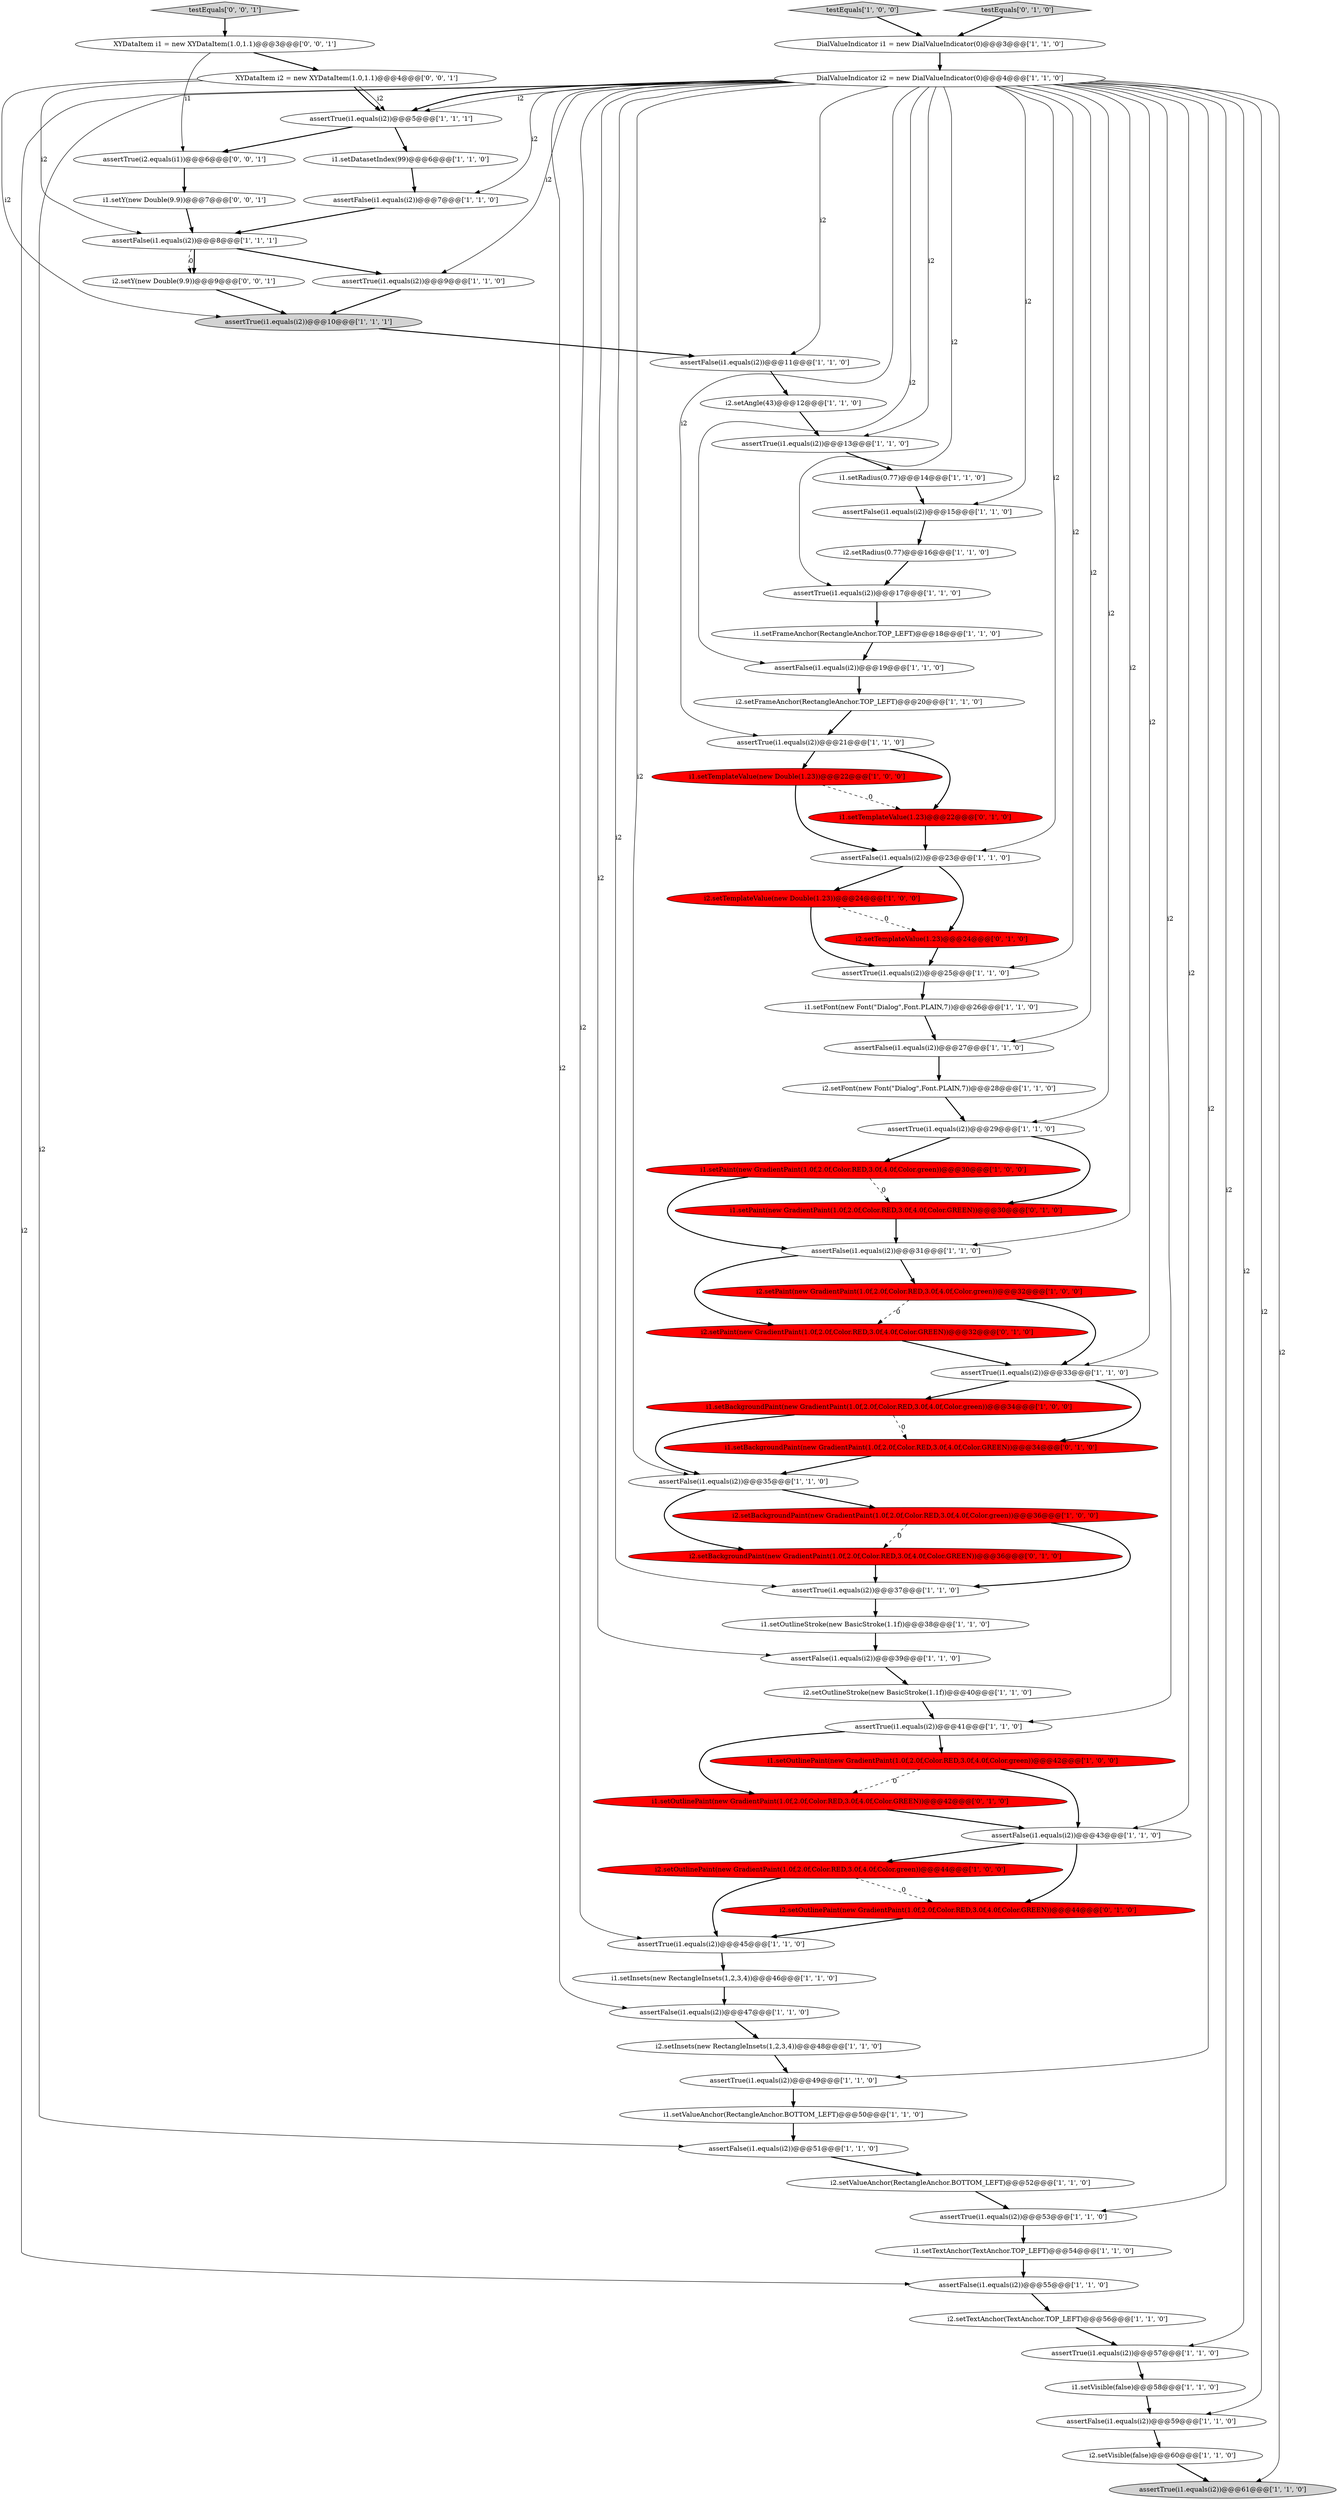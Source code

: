 digraph {
33 [style = filled, label = "i2.setRadius(0.77)@@@16@@@['1', '1', '0']", fillcolor = white, shape = ellipse image = "AAA0AAABBB1BBB"];
55 [style = filled, label = "assertTrue(i1.equals(i2))@@@37@@@['1', '1', '0']", fillcolor = white, shape = ellipse image = "AAA0AAABBB1BBB"];
70 [style = filled, label = "i2.setY(new Double(9.9))@@@9@@@['0', '0', '1']", fillcolor = white, shape = ellipse image = "AAA0AAABBB3BBB"];
37 [style = filled, label = "i1.setTextAnchor(TextAnchor.TOP_LEFT)@@@54@@@['1', '1', '0']", fillcolor = white, shape = ellipse image = "AAA0AAABBB1BBB"];
67 [style = filled, label = "i2.setPaint(new GradientPaint(1.0f,2.0f,Color.RED,3.0f,4.0f,Color.GREEN))@@@32@@@['0', '1', '0']", fillcolor = red, shape = ellipse image = "AAA1AAABBB2BBB"];
2 [style = filled, label = "i2.setFont(new Font(\"Dialog\",Font.PLAIN,7))@@@28@@@['1', '1', '0']", fillcolor = white, shape = ellipse image = "AAA0AAABBB1BBB"];
39 [style = filled, label = "i1.setBackgroundPaint(new GradientPaint(1.0f,2.0f,Color.RED,3.0f,4.0f,Color.green))@@@34@@@['1', '0', '0']", fillcolor = red, shape = ellipse image = "AAA1AAABBB1BBB"];
57 [style = filled, label = "assertFalse(i1.equals(i2))@@@15@@@['1', '1', '0']", fillcolor = white, shape = ellipse image = "AAA0AAABBB1BBB"];
68 [style = filled, label = "testEquals['0', '1', '0']", fillcolor = lightgray, shape = diamond image = "AAA0AAABBB2BBB"];
32 [style = filled, label = "assertTrue(i1.equals(i2))@@@49@@@['1', '1', '0']", fillcolor = white, shape = ellipse image = "AAA0AAABBB1BBB"];
50 [style = filled, label = "assertFalse(i1.equals(i2))@@@35@@@['1', '1', '0']", fillcolor = white, shape = ellipse image = "AAA0AAABBB1BBB"];
12 [style = filled, label = "assertTrue(i1.equals(i2))@@@21@@@['1', '1', '0']", fillcolor = white, shape = ellipse image = "AAA0AAABBB1BBB"];
41 [style = filled, label = "assertTrue(i1.equals(i2))@@@45@@@['1', '1', '0']", fillcolor = white, shape = ellipse image = "AAA0AAABBB1BBB"];
54 [style = filled, label = "assertFalse(i1.equals(i2))@@@11@@@['1', '1', '0']", fillcolor = white, shape = ellipse image = "AAA0AAABBB1BBB"];
13 [style = filled, label = "assertFalse(i1.equals(i2))@@@43@@@['1', '1', '0']", fillcolor = white, shape = ellipse image = "AAA0AAABBB1BBB"];
34 [style = filled, label = "i1.setDatasetIndex(99)@@@6@@@['1', '1', '0']", fillcolor = white, shape = ellipse image = "AAA0AAABBB1BBB"];
21 [style = filled, label = "assertTrue(i1.equals(i2))@@@33@@@['1', '1', '0']", fillcolor = white, shape = ellipse image = "AAA0AAABBB1BBB"];
27 [style = filled, label = "assertFalse(i1.equals(i2))@@@31@@@['1', '1', '0']", fillcolor = white, shape = ellipse image = "AAA0AAABBB1BBB"];
63 [style = filled, label = "i1.setBackgroundPaint(new GradientPaint(1.0f,2.0f,Color.RED,3.0f,4.0f,Color.GREEN))@@@34@@@['0', '1', '0']", fillcolor = red, shape = ellipse image = "AAA1AAABBB2BBB"];
5 [style = filled, label = "i1.setOutlinePaint(new GradientPaint(1.0f,2.0f,Color.RED,3.0f,4.0f,Color.green))@@@42@@@['1', '0', '0']", fillcolor = red, shape = ellipse image = "AAA1AAABBB1BBB"];
16 [style = filled, label = "assertFalse(i1.equals(i2))@@@59@@@['1', '1', '0']", fillcolor = white, shape = ellipse image = "AAA0AAABBB1BBB"];
25 [style = filled, label = "i2.setValueAnchor(RectangleAnchor.BOTTOM_LEFT)@@@52@@@['1', '1', '0']", fillcolor = white, shape = ellipse image = "AAA0AAABBB1BBB"];
24 [style = filled, label = "assertFalse(i1.equals(i2))@@@19@@@['1', '1', '0']", fillcolor = white, shape = ellipse image = "AAA0AAABBB1BBB"];
52 [style = filled, label = "assertFalse(i1.equals(i2))@@@27@@@['1', '1', '0']", fillcolor = white, shape = ellipse image = "AAA0AAABBB1BBB"];
38 [style = filled, label = "i1.setFrameAnchor(RectangleAnchor.TOP_LEFT)@@@18@@@['1', '1', '0']", fillcolor = white, shape = ellipse image = "AAA0AAABBB1BBB"];
26 [style = filled, label = "assertTrue(i1.equals(i2))@@@5@@@['1', '1', '1']", fillcolor = white, shape = ellipse image = "AAA0AAABBB1BBB"];
48 [style = filled, label = "assertFalse(i1.equals(i2))@@@7@@@['1', '1', '0']", fillcolor = white, shape = ellipse image = "AAA0AAABBB1BBB"];
47 [style = filled, label = "i2.setTextAnchor(TextAnchor.TOP_LEFT)@@@56@@@['1', '1', '0']", fillcolor = white, shape = ellipse image = "AAA0AAABBB1BBB"];
35 [style = filled, label = "i2.setPaint(new GradientPaint(1.0f,2.0f,Color.RED,3.0f,4.0f,Color.green))@@@32@@@['1', '0', '0']", fillcolor = red, shape = ellipse image = "AAA1AAABBB1BBB"];
0 [style = filled, label = "i1.setValueAnchor(RectangleAnchor.BOTTOM_LEFT)@@@50@@@['1', '1', '0']", fillcolor = white, shape = ellipse image = "AAA0AAABBB1BBB"];
29 [style = filled, label = "assertTrue(i1.equals(i2))@@@25@@@['1', '1', '0']", fillcolor = white, shape = ellipse image = "AAA0AAABBB1BBB"];
8 [style = filled, label = "i1.setOutlineStroke(new BasicStroke(1.1f))@@@38@@@['1', '1', '0']", fillcolor = white, shape = ellipse image = "AAA0AAABBB1BBB"];
11 [style = filled, label = "assertTrue(i1.equals(i2))@@@17@@@['1', '1', '0']", fillcolor = white, shape = ellipse image = "AAA0AAABBB1BBB"];
43 [style = filled, label = "DialValueIndicator i1 = new DialValueIndicator(0)@@@3@@@['1', '1', '0']", fillcolor = white, shape = ellipse image = "AAA0AAABBB1BBB"];
9 [style = filled, label = "i1.setInsets(new RectangleInsets(1,2,3,4))@@@46@@@['1', '1', '0']", fillcolor = white, shape = ellipse image = "AAA0AAABBB1BBB"];
45 [style = filled, label = "assertTrue(i1.equals(i2))@@@41@@@['1', '1', '0']", fillcolor = white, shape = ellipse image = "AAA0AAABBB1BBB"];
51 [style = filled, label = "assertTrue(i1.equals(i2))@@@13@@@['1', '1', '0']", fillcolor = white, shape = ellipse image = "AAA0AAABBB1BBB"];
73 [style = filled, label = "XYDataItem i2 = new XYDataItem(1.0,1.1)@@@4@@@['0', '0', '1']", fillcolor = white, shape = ellipse image = "AAA0AAABBB3BBB"];
23 [style = filled, label = "i2.setAngle(43)@@@12@@@['1', '1', '0']", fillcolor = white, shape = ellipse image = "AAA0AAABBB1BBB"];
4 [style = filled, label = "DialValueIndicator i2 = new DialValueIndicator(0)@@@4@@@['1', '1', '0']", fillcolor = white, shape = ellipse image = "AAA0AAABBB1BBB"];
22 [style = filled, label = "i2.setOutlinePaint(new GradientPaint(1.0f,2.0f,Color.RED,3.0f,4.0f,Color.green))@@@44@@@['1', '0', '0']", fillcolor = red, shape = ellipse image = "AAA1AAABBB1BBB"];
64 [style = filled, label = "i1.setPaint(new GradientPaint(1.0f,2.0f,Color.RED,3.0f,4.0f,Color.GREEN))@@@30@@@['0', '1', '0']", fillcolor = red, shape = ellipse image = "AAA1AAABBB2BBB"];
56 [style = filled, label = "assertTrue(i1.equals(i2))@@@61@@@['1', '1', '0']", fillcolor = lightgray, shape = ellipse image = "AAA0AAABBB1BBB"];
53 [style = filled, label = "assertFalse(i1.equals(i2))@@@55@@@['1', '1', '0']", fillcolor = white, shape = ellipse image = "AAA0AAABBB1BBB"];
72 [style = filled, label = "XYDataItem i1 = new XYDataItem(1.0,1.1)@@@3@@@['0', '0', '1']", fillcolor = white, shape = ellipse image = "AAA0AAABBB3BBB"];
31 [style = filled, label = "i1.setPaint(new GradientPaint(1.0f,2.0f,Color.RED,3.0f,4.0f,Color.green))@@@30@@@['1', '0', '0']", fillcolor = red, shape = ellipse image = "AAA1AAABBB1BBB"];
59 [style = filled, label = "assertTrue(i1.equals(i2))@@@53@@@['1', '1', '0']", fillcolor = white, shape = ellipse image = "AAA0AAABBB1BBB"];
15 [style = filled, label = "i2.setBackgroundPaint(new GradientPaint(1.0f,2.0f,Color.RED,3.0f,4.0f,Color.green))@@@36@@@['1', '0', '0']", fillcolor = red, shape = ellipse image = "AAA1AAABBB1BBB"];
40 [style = filled, label = "i1.setVisible(false)@@@58@@@['1', '1', '0']", fillcolor = white, shape = ellipse image = "AAA0AAABBB1BBB"];
61 [style = filled, label = "i2.setBackgroundPaint(new GradientPaint(1.0f,2.0f,Color.RED,3.0f,4.0f,Color.GREEN))@@@36@@@['0', '1', '0']", fillcolor = red, shape = ellipse image = "AAA1AAABBB2BBB"];
19 [style = filled, label = "assertFalse(i1.equals(i2))@@@23@@@['1', '1', '0']", fillcolor = white, shape = ellipse image = "AAA0AAABBB1BBB"];
49 [style = filled, label = "assertTrue(i1.equals(i2))@@@29@@@['1', '1', '0']", fillcolor = white, shape = ellipse image = "AAA0AAABBB1BBB"];
36 [style = filled, label = "i2.setInsets(new RectangleInsets(1,2,3,4))@@@48@@@['1', '1', '0']", fillcolor = white, shape = ellipse image = "AAA0AAABBB1BBB"];
3 [style = filled, label = "assertTrue(i1.equals(i2))@@@10@@@['1', '1', '1']", fillcolor = lightgray, shape = ellipse image = "AAA0AAABBB1BBB"];
1 [style = filled, label = "assertTrue(i1.equals(i2))@@@9@@@['1', '1', '0']", fillcolor = white, shape = ellipse image = "AAA0AAABBB1BBB"];
69 [style = filled, label = "assertTrue(i2.equals(i1))@@@6@@@['0', '0', '1']", fillcolor = white, shape = ellipse image = "AAA0AAABBB3BBB"];
71 [style = filled, label = "i1.setY(new Double(9.9))@@@7@@@['0', '0', '1']", fillcolor = white, shape = ellipse image = "AAA0AAABBB3BBB"];
14 [style = filled, label = "assertTrue(i1.equals(i2))@@@57@@@['1', '1', '0']", fillcolor = white, shape = ellipse image = "AAA0AAABBB1BBB"];
17 [style = filled, label = "assertFalse(i1.equals(i2))@@@8@@@['1', '1', '1']", fillcolor = white, shape = ellipse image = "AAA0AAABBB1BBB"];
58 [style = filled, label = "assertFalse(i1.equals(i2))@@@39@@@['1', '1', '0']", fillcolor = white, shape = ellipse image = "AAA0AAABBB1BBB"];
74 [style = filled, label = "testEquals['0', '0', '1']", fillcolor = lightgray, shape = diamond image = "AAA0AAABBB3BBB"];
6 [style = filled, label = "testEquals['1', '0', '0']", fillcolor = lightgray, shape = diamond image = "AAA0AAABBB1BBB"];
60 [style = filled, label = "i1.setTemplateValue(1.23)@@@22@@@['0', '1', '0']", fillcolor = red, shape = ellipse image = "AAA1AAABBB2BBB"];
66 [style = filled, label = "i1.setOutlinePaint(new GradientPaint(1.0f,2.0f,Color.RED,3.0f,4.0f,Color.GREEN))@@@42@@@['0', '1', '0']", fillcolor = red, shape = ellipse image = "AAA1AAABBB2BBB"];
62 [style = filled, label = "i2.setTemplateValue(1.23)@@@24@@@['0', '1', '0']", fillcolor = red, shape = ellipse image = "AAA1AAABBB2BBB"];
20 [style = filled, label = "i2.setFrameAnchor(RectangleAnchor.TOP_LEFT)@@@20@@@['1', '1', '0']", fillcolor = white, shape = ellipse image = "AAA0AAABBB1BBB"];
46 [style = filled, label = "i1.setRadius(0.77)@@@14@@@['1', '1', '0']", fillcolor = white, shape = ellipse image = "AAA0AAABBB1BBB"];
42 [style = filled, label = "assertFalse(i1.equals(i2))@@@51@@@['1', '1', '0']", fillcolor = white, shape = ellipse image = "AAA0AAABBB1BBB"];
65 [style = filled, label = "i2.setOutlinePaint(new GradientPaint(1.0f,2.0f,Color.RED,3.0f,4.0f,Color.GREEN))@@@44@@@['0', '1', '0']", fillcolor = red, shape = ellipse image = "AAA1AAABBB2BBB"];
18 [style = filled, label = "i2.setVisible(false)@@@60@@@['1', '1', '0']", fillcolor = white, shape = ellipse image = "AAA0AAABBB1BBB"];
30 [style = filled, label = "i1.setTemplateValue(new Double(1.23))@@@22@@@['1', '0', '0']", fillcolor = red, shape = ellipse image = "AAA1AAABBB1BBB"];
44 [style = filled, label = "i2.setTemplateValue(new Double(1.23))@@@24@@@['1', '0', '0']", fillcolor = red, shape = ellipse image = "AAA1AAABBB1BBB"];
28 [style = filled, label = "i2.setOutlineStroke(new BasicStroke(1.1f))@@@40@@@['1', '1', '0']", fillcolor = white, shape = ellipse image = "AAA0AAABBB1BBB"];
7 [style = filled, label = "i1.setFont(new Font(\"Dialog\",Font.PLAIN,7))@@@26@@@['1', '1', '0']", fillcolor = white, shape = ellipse image = "AAA0AAABBB1BBB"];
10 [style = filled, label = "assertFalse(i1.equals(i2))@@@47@@@['1', '1', '0']", fillcolor = white, shape = ellipse image = "AAA0AAABBB1BBB"];
58->28 [style = bold, label=""];
72->69 [style = solid, label="i1"];
15->55 [style = bold, label=""];
6->43 [style = bold, label=""];
70->3 [style = bold, label=""];
23->51 [style = bold, label=""];
15->61 [style = dashed, label="0"];
68->43 [style = bold, label=""];
74->72 [style = bold, label=""];
57->33 [style = bold, label=""];
32->0 [style = bold, label=""];
26->34 [style = bold, label=""];
53->47 [style = bold, label=""];
41->9 [style = bold, label=""];
17->70 [style = bold, label=""];
9->10 [style = bold, label=""];
73->17 [style = solid, label="i2"];
7->52 [style = bold, label=""];
4->21 [style = solid, label="i2"];
25->59 [style = bold, label=""];
43->4 [style = bold, label=""];
19->44 [style = bold, label=""];
37->53 [style = bold, label=""];
33->11 [style = bold, label=""];
4->58 [style = solid, label="i2"];
40->16 [style = bold, label=""];
45->66 [style = bold, label=""];
31->64 [style = dashed, label="0"];
2->49 [style = bold, label=""];
4->48 [style = solid, label="i2"];
72->73 [style = bold, label=""];
4->11 [style = solid, label="i2"];
27->67 [style = bold, label=""];
63->50 [style = bold, label=""];
13->22 [style = bold, label=""];
4->55 [style = solid, label="i2"];
39->50 [style = bold, label=""];
28->45 [style = bold, label=""];
64->27 [style = bold, label=""];
49->64 [style = bold, label=""];
66->13 [style = bold, label=""];
34->48 [style = bold, label=""];
4->24 [style = solid, label="i2"];
0->42 [style = bold, label=""];
22->41 [style = bold, label=""];
62->29 [style = bold, label=""];
4->42 [style = solid, label="i2"];
4->51 [style = solid, label="i2"];
18->56 [style = bold, label=""];
4->45 [style = solid, label="i2"];
48->17 [style = bold, label=""];
35->21 [style = bold, label=""];
4->41 [style = solid, label="i2"];
24->20 [style = bold, label=""];
4->49 [style = solid, label="i2"];
3->54 [style = bold, label=""];
30->19 [style = bold, label=""];
61->55 [style = bold, label=""];
31->27 [style = bold, label=""];
49->31 [style = bold, label=""];
22->65 [style = dashed, label="0"];
4->16 [style = solid, label="i2"];
19->62 [style = bold, label=""];
60->19 [style = bold, label=""];
4->29 [style = solid, label="i2"];
4->50 [style = solid, label="i2"];
12->60 [style = bold, label=""];
4->54 [style = solid, label="i2"];
17->70 [style = dashed, label="0"];
16->18 [style = bold, label=""];
17->1 [style = bold, label=""];
4->53 [style = solid, label="i2"];
38->24 [style = bold, label=""];
42->25 [style = bold, label=""];
44->29 [style = bold, label=""];
65->41 [style = bold, label=""];
1->3 [style = bold, label=""];
59->37 [style = bold, label=""];
27->35 [style = bold, label=""];
39->63 [style = dashed, label="0"];
21->39 [style = bold, label=""];
73->26 [style = bold, label=""];
5->13 [style = bold, label=""];
4->27 [style = solid, label="i2"];
50->15 [style = bold, label=""];
73->3 [style = solid, label="i2"];
4->14 [style = solid, label="i2"];
50->61 [style = bold, label=""];
46->57 [style = bold, label=""];
26->69 [style = bold, label=""];
4->59 [style = solid, label="i2"];
54->23 [style = bold, label=""];
13->65 [style = bold, label=""];
4->26 [style = solid, label="i2"];
4->12 [style = solid, label="i2"];
4->52 [style = solid, label="i2"];
11->38 [style = bold, label=""];
71->17 [style = bold, label=""];
8->58 [style = bold, label=""];
4->1 [style = solid, label="i2"];
73->26 [style = solid, label="i2"];
4->57 [style = solid, label="i2"];
4->26 [style = bold, label=""];
36->32 [style = bold, label=""];
30->60 [style = dashed, label="0"];
12->30 [style = bold, label=""];
35->67 [style = dashed, label="0"];
52->2 [style = bold, label=""];
67->21 [style = bold, label=""];
4->56 [style = solid, label="i2"];
4->19 [style = solid, label="i2"];
4->32 [style = solid, label="i2"];
51->46 [style = bold, label=""];
10->36 [style = bold, label=""];
4->13 [style = solid, label="i2"];
4->10 [style = solid, label="i2"];
69->71 [style = bold, label=""];
21->63 [style = bold, label=""];
20->12 [style = bold, label=""];
44->62 [style = dashed, label="0"];
29->7 [style = bold, label=""];
5->66 [style = dashed, label="0"];
47->14 [style = bold, label=""];
55->8 [style = bold, label=""];
14->40 [style = bold, label=""];
45->5 [style = bold, label=""];
}
